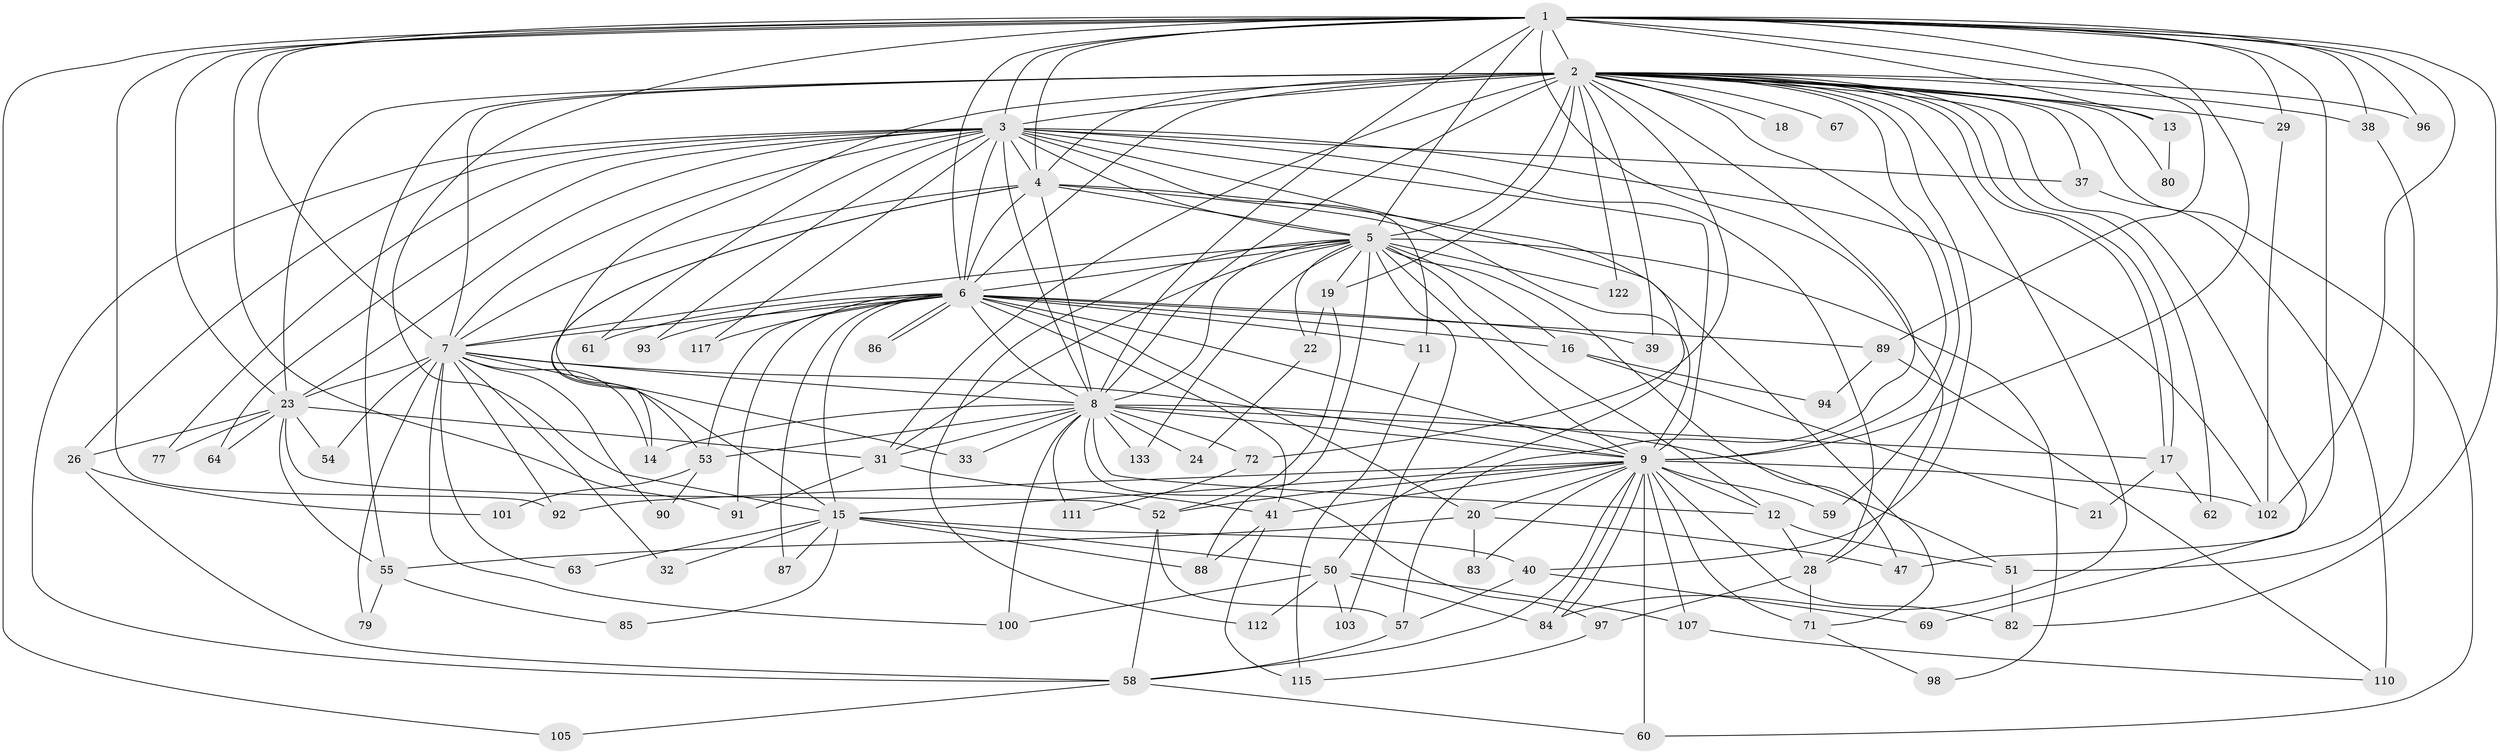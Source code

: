 // original degree distribution, {25: 0.006993006993006993, 28: 0.006993006993006993, 26: 0.006993006993006993, 15: 0.006993006993006993, 23: 0.006993006993006993, 24: 0.013986013986013986, 19: 0.006993006993006993, 22: 0.006993006993006993, 21: 0.006993006993006993, 3: 0.1958041958041958, 5: 0.09090909090909091, 13: 0.006993006993006993, 4: 0.0979020979020979, 2: 0.5034965034965035, 7: 0.006993006993006993, 8: 0.006993006993006993, 6: 0.02097902097902098}
// Generated by graph-tools (version 1.1) at 2025/17/03/04/25 18:17:26]
// undirected, 85 vertices, 219 edges
graph export_dot {
graph [start="1"]
  node [color=gray90,style=filled];
  1 [super="+106"];
  2 [super="+68+116+46+10"];
  3;
  4 [super="+49"];
  5 [super="+25"];
  6 [super="+34+81+140+43"];
  7;
  8 [super="+118"];
  9 [super="+78+139+74+27+36"];
  11;
  12;
  13;
  14 [super="+35"];
  15;
  16;
  17;
  18;
  19;
  20;
  21;
  22;
  23 [super="+44+30+73"];
  24;
  26;
  28 [super="+48"];
  29;
  31 [super="+121"];
  32;
  33;
  37;
  38 [super="+138"];
  39;
  40;
  41;
  47 [super="+143"];
  50 [super="+65"];
  51;
  52;
  53;
  54;
  55 [super="+75"];
  57;
  58 [super="+125"];
  59;
  60 [super="+70"];
  61;
  62;
  63;
  64;
  67;
  69;
  71 [super="+95"];
  72;
  77;
  79;
  80;
  82 [super="+108"];
  83;
  84 [super="+119"];
  85;
  86;
  87;
  88 [super="+123"];
  89;
  90;
  91 [super="+128"];
  92 [super="+137"];
  93;
  94;
  96;
  97;
  98;
  100 [super="+113"];
  101;
  102 [super="+114"];
  103;
  105;
  107 [super="+130"];
  110;
  111;
  112;
  115 [super="+131"];
  117;
  122;
  133;
  1 -- 2 [weight=3];
  1 -- 3;
  1 -- 4;
  1 -- 5;
  1 -- 6;
  1 -- 7;
  1 -- 8;
  1 -- 9 [weight=2];
  1 -- 13;
  1 -- 15;
  1 -- 23;
  1 -- 28;
  1 -- 29;
  1 -- 38;
  1 -- 47;
  1 -- 82;
  1 -- 89;
  1 -- 91 [weight=2];
  1 -- 96;
  1 -- 102;
  1 -- 105;
  1 -- 92;
  2 -- 3 [weight=4];
  2 -- 4 [weight=4];
  2 -- 5 [weight=3];
  2 -- 6 [weight=3];
  2 -- 7 [weight=2];
  2 -- 8 [weight=2];
  2 -- 9 [weight=3];
  2 -- 13;
  2 -- 17;
  2 -- 17;
  2 -- 18 [weight=2];
  2 -- 19;
  2 -- 23;
  2 -- 29;
  2 -- 31 [weight=2];
  2 -- 37;
  2 -- 59;
  2 -- 67 [weight=2];
  2 -- 80;
  2 -- 84;
  2 -- 57;
  2 -- 15;
  2 -- 69;
  2 -- 72;
  2 -- 96;
  2 -- 38 [weight=2];
  2 -- 39;
  2 -- 40;
  2 -- 55;
  2 -- 122;
  2 -- 62;
  2 -- 60;
  3 -- 4 [weight=2];
  3 -- 5;
  3 -- 6;
  3 -- 7;
  3 -- 8;
  3 -- 9 [weight=2];
  3 -- 11;
  3 -- 26;
  3 -- 37;
  3 -- 50;
  3 -- 58;
  3 -- 61;
  3 -- 64;
  3 -- 77;
  3 -- 93;
  3 -- 102;
  3 -- 117;
  3 -- 28;
  3 -- 23;
  4 -- 5;
  4 -- 6 [weight=3];
  4 -- 7;
  4 -- 8;
  4 -- 9;
  4 -- 53;
  4 -- 71;
  4 -- 14;
  5 -- 6 [weight=2];
  5 -- 7;
  5 -- 8;
  5 -- 9;
  5 -- 12;
  5 -- 16;
  5 -- 19;
  5 -- 22;
  5 -- 47;
  5 -- 88;
  5 -- 98;
  5 -- 103;
  5 -- 112;
  5 -- 122;
  5 -- 133;
  5 -- 31;
  6 -- 7;
  6 -- 8;
  6 -- 9 [weight=2];
  6 -- 11;
  6 -- 16;
  6 -- 20;
  6 -- 39;
  6 -- 86;
  6 -- 86;
  6 -- 87;
  6 -- 89;
  6 -- 93;
  6 -- 117;
  6 -- 91;
  6 -- 41;
  6 -- 53;
  6 -- 61;
  6 -- 15;
  7 -- 8;
  7 -- 9;
  7 -- 14;
  7 -- 32;
  7 -- 33;
  7 -- 54;
  7 -- 63;
  7 -- 79;
  7 -- 90;
  7 -- 92;
  7 -- 23;
  7 -- 100;
  8 -- 9;
  8 -- 12;
  8 -- 14;
  8 -- 24;
  8 -- 31;
  8 -- 33;
  8 -- 51;
  8 -- 53;
  8 -- 72;
  8 -- 97;
  8 -- 100;
  8 -- 111;
  8 -- 133;
  8 -- 17;
  9 -- 15 [weight=2];
  9 -- 20;
  9 -- 41;
  9 -- 59;
  9 -- 82;
  9 -- 84;
  9 -- 84;
  9 -- 83;
  9 -- 52;
  9 -- 71 [weight=2];
  9 -- 12;
  9 -- 60;
  9 -- 102;
  9 -- 107;
  9 -- 58;
  9 -- 92;
  11 -- 115;
  12 -- 28;
  12 -- 51;
  13 -- 80;
  15 -- 32;
  15 -- 40;
  15 -- 50 [weight=2];
  15 -- 63;
  15 -- 85;
  15 -- 87;
  15 -- 88;
  16 -- 21;
  16 -- 94;
  17 -- 21;
  17 -- 62;
  19 -- 22;
  19 -- 52;
  20 -- 55;
  20 -- 83;
  20 -- 47;
  22 -- 24;
  23 -- 26;
  23 -- 52;
  23 -- 64;
  23 -- 55;
  23 -- 54;
  23 -- 77;
  23 -- 31;
  26 -- 101;
  26 -- 58;
  28 -- 97;
  28 -- 71;
  29 -- 102;
  31 -- 41;
  31 -- 91 [weight=2];
  37 -- 110;
  38 -- 51;
  40 -- 57;
  40 -- 69;
  41 -- 115;
  41 -- 88;
  50 -- 100;
  50 -- 103;
  50 -- 112;
  50 -- 84;
  50 -- 107;
  51 -- 82;
  52 -- 57;
  52 -- 58;
  53 -- 90;
  53 -- 101;
  55 -- 85;
  55 -- 79;
  57 -- 58;
  58 -- 60;
  58 -- 105;
  71 -- 98;
  72 -- 111;
  89 -- 94;
  89 -- 110;
  97 -- 115;
  107 -- 110;
}
